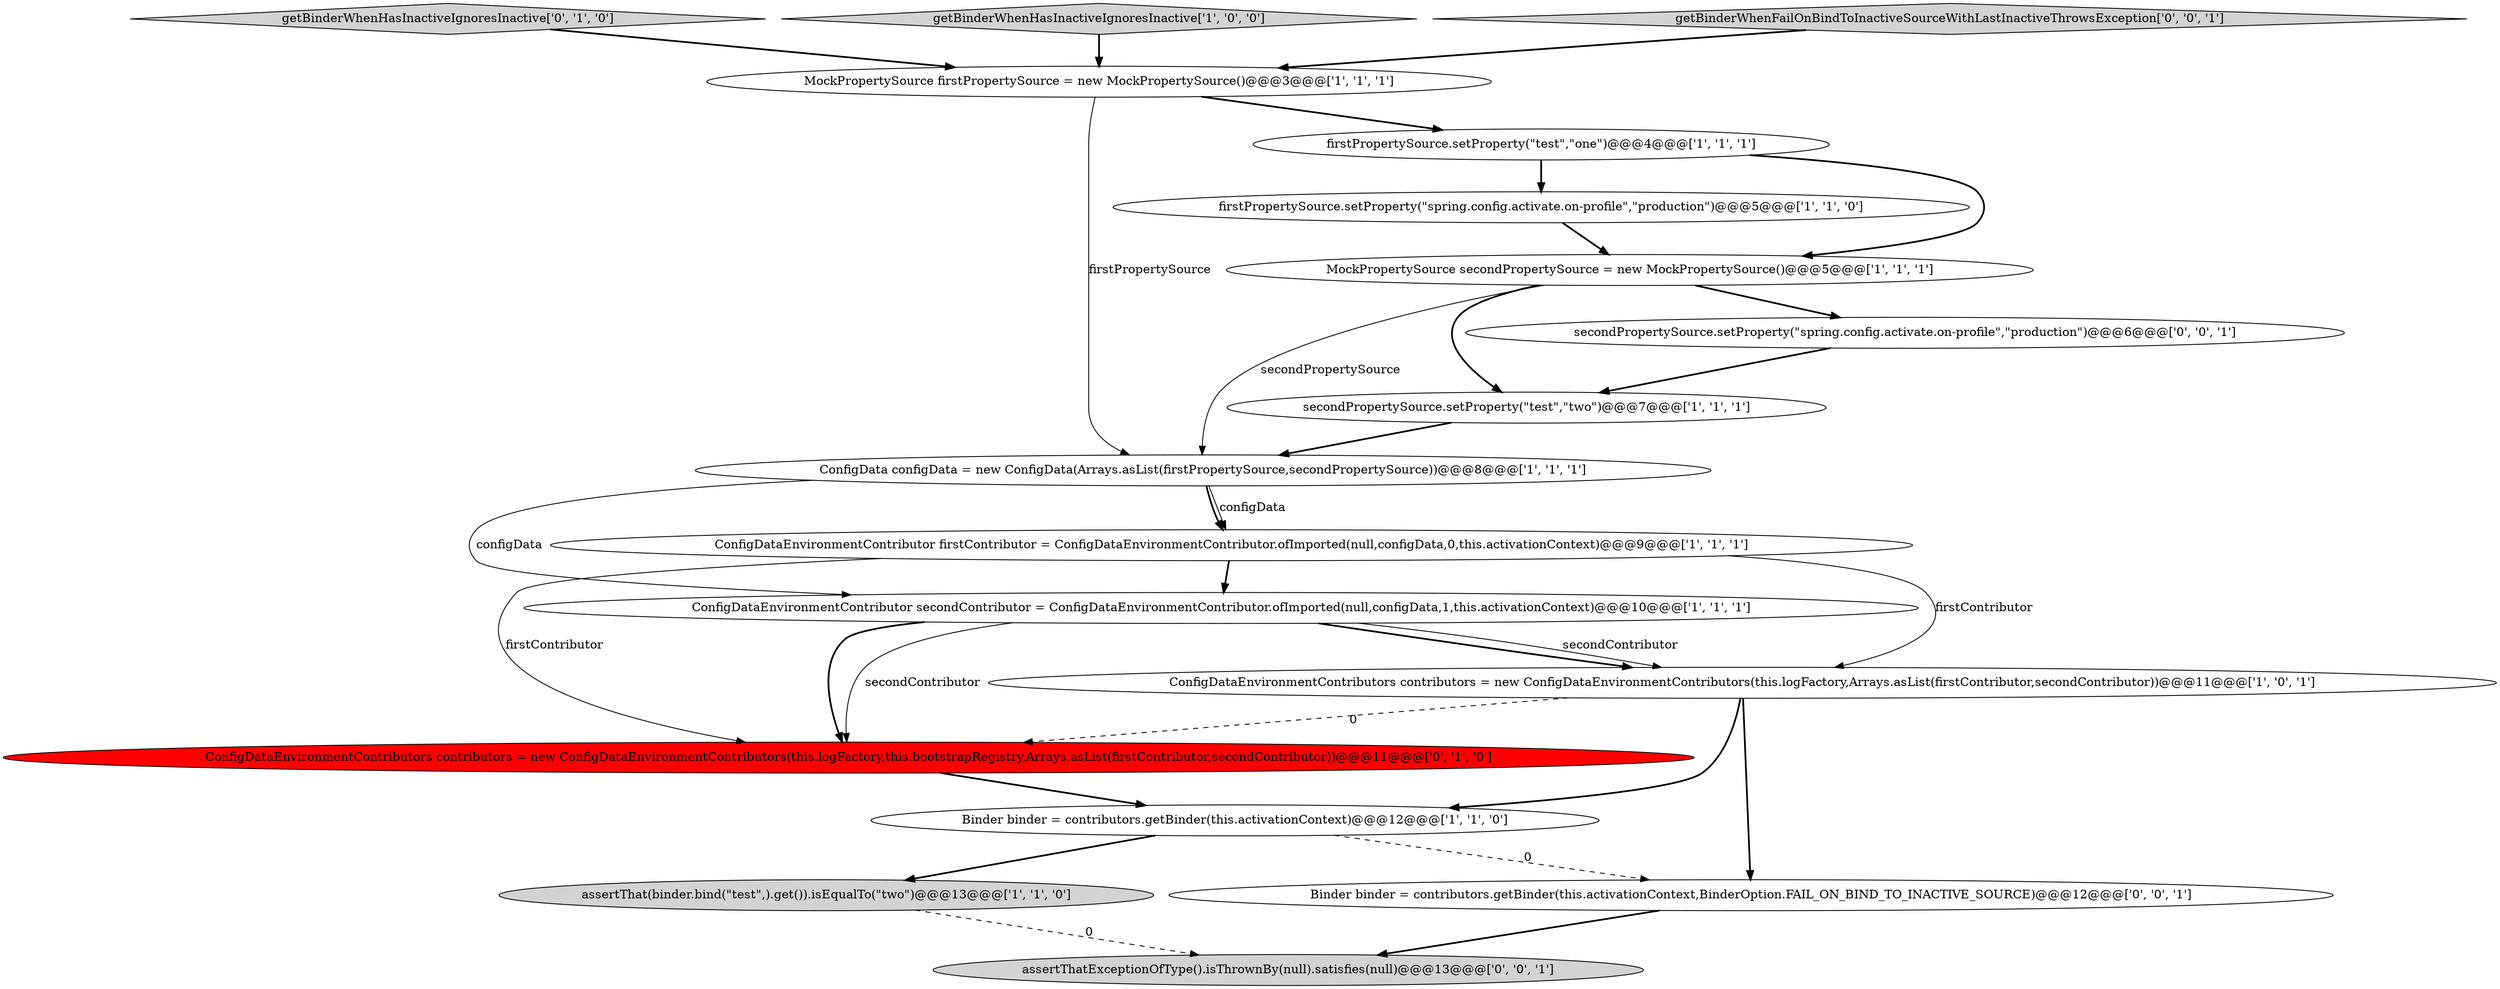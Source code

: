 digraph {
12 [style = filled, label = "getBinderWhenHasInactiveIgnoresInactive['0', '1', '0']", fillcolor = lightgray, shape = diamond image = "AAA0AAABBB2BBB"];
4 [style = filled, label = "MockPropertySource firstPropertySource = new MockPropertySource()@@@3@@@['1', '1', '1']", fillcolor = white, shape = ellipse image = "AAA0AAABBB1BBB"];
9 [style = filled, label = "ConfigDataEnvironmentContributors contributors = new ConfigDataEnvironmentContributors(this.logFactory,Arrays.asList(firstContributor,secondContributor))@@@11@@@['1', '0', '1']", fillcolor = white, shape = ellipse image = "AAA0AAABBB1BBB"];
2 [style = filled, label = "firstPropertySource.setProperty(\"spring.config.activate.on-profile\",\"production\")@@@5@@@['1', '1', '0']", fillcolor = white, shape = ellipse image = "AAA0AAABBB1BBB"];
17 [style = filled, label = "secondPropertySource.setProperty(\"spring.config.activate.on-profile\",\"production\")@@@6@@@['0', '0', '1']", fillcolor = white, shape = ellipse image = "AAA0AAABBB3BBB"];
0 [style = filled, label = "firstPropertySource.setProperty(\"test\",\"one\")@@@4@@@['1', '1', '1']", fillcolor = white, shape = ellipse image = "AAA0AAABBB1BBB"];
3 [style = filled, label = "ConfigDataEnvironmentContributor firstContributor = ConfigDataEnvironmentContributor.ofImported(null,configData,0,this.activationContext)@@@9@@@['1', '1', '1']", fillcolor = white, shape = ellipse image = "AAA0AAABBB1BBB"];
6 [style = filled, label = "secondPropertySource.setProperty(\"test\",\"two\")@@@7@@@['1', '1', '1']", fillcolor = white, shape = ellipse image = "AAA0AAABBB1BBB"];
1 [style = filled, label = "getBinderWhenHasInactiveIgnoresInactive['1', '0', '0']", fillcolor = lightgray, shape = diamond image = "AAA0AAABBB1BBB"];
11 [style = filled, label = "Binder binder = contributors.getBinder(this.activationContext)@@@12@@@['1', '1', '0']", fillcolor = white, shape = ellipse image = "AAA0AAABBB1BBB"];
13 [style = filled, label = "ConfigDataEnvironmentContributors contributors = new ConfigDataEnvironmentContributors(this.logFactory,this.bootstrapRegistry,Arrays.asList(firstContributor,secondContributor))@@@11@@@['0', '1', '0']", fillcolor = red, shape = ellipse image = "AAA1AAABBB2BBB"];
10 [style = filled, label = "assertThat(binder.bind(\"test\",).get()).isEqualTo(\"two\")@@@13@@@['1', '1', '0']", fillcolor = lightgray, shape = ellipse image = "AAA0AAABBB1BBB"];
5 [style = filled, label = "ConfigDataEnvironmentContributor secondContributor = ConfigDataEnvironmentContributor.ofImported(null,configData,1,this.activationContext)@@@10@@@['1', '1', '1']", fillcolor = white, shape = ellipse image = "AAA0AAABBB1BBB"];
14 [style = filled, label = "getBinderWhenFailOnBindToInactiveSourceWithLastInactiveThrowsException['0', '0', '1']", fillcolor = lightgray, shape = diamond image = "AAA0AAABBB3BBB"];
15 [style = filled, label = "Binder binder = contributors.getBinder(this.activationContext,BinderOption.FAIL_ON_BIND_TO_INACTIVE_SOURCE)@@@12@@@['0', '0', '1']", fillcolor = white, shape = ellipse image = "AAA0AAABBB3BBB"];
16 [style = filled, label = "assertThatExceptionOfType().isThrownBy(null).satisfies(null)@@@13@@@['0', '0', '1']", fillcolor = lightgray, shape = ellipse image = "AAA0AAABBB3BBB"];
8 [style = filled, label = "MockPropertySource secondPropertySource = new MockPropertySource()@@@5@@@['1', '1', '1']", fillcolor = white, shape = ellipse image = "AAA0AAABBB1BBB"];
7 [style = filled, label = "ConfigData configData = new ConfigData(Arrays.asList(firstPropertySource,secondPropertySource))@@@8@@@['1', '1', '1']", fillcolor = white, shape = ellipse image = "AAA0AAABBB1BBB"];
1->4 [style = bold, label=""];
9->11 [style = bold, label=""];
4->7 [style = solid, label="firstPropertySource"];
5->9 [style = bold, label=""];
17->6 [style = bold, label=""];
11->15 [style = dashed, label="0"];
0->2 [style = bold, label=""];
8->6 [style = bold, label=""];
7->3 [style = solid, label="configData"];
15->16 [style = bold, label=""];
13->11 [style = bold, label=""];
7->3 [style = bold, label=""];
4->0 [style = bold, label=""];
8->17 [style = bold, label=""];
3->9 [style = solid, label="firstContributor"];
3->5 [style = bold, label=""];
12->4 [style = bold, label=""];
11->10 [style = bold, label=""];
9->15 [style = bold, label=""];
5->13 [style = bold, label=""];
9->13 [style = dashed, label="0"];
0->8 [style = bold, label=""];
3->13 [style = solid, label="firstContributor"];
5->9 [style = solid, label="secondContributor"];
10->16 [style = dashed, label="0"];
7->5 [style = solid, label="configData"];
6->7 [style = bold, label=""];
8->7 [style = solid, label="secondPropertySource"];
5->13 [style = solid, label="secondContributor"];
2->8 [style = bold, label=""];
14->4 [style = bold, label=""];
}
